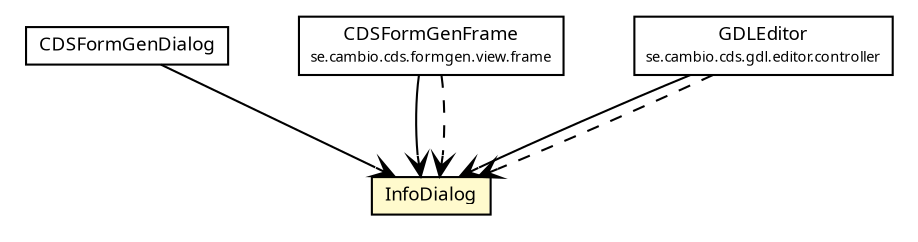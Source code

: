 #!/usr/local/bin/dot
#
# Class diagram 
# Generated by UMLGraph version R5_6 (http://www.umlgraph.org/)
#

digraph G {
	edge [fontname="Trebuchet MS",fontsize=10,labelfontname="Trebuchet MS",labelfontsize=10];
	node [fontname="Trebuchet MS",fontsize=10,shape=plaintext];
	nodesep=0.25;
	ranksep=0.5;
	// se.cambio.cds.formgen.view.dialog.InfoDialog
	c239247 [label=<<table title="se.cambio.cds.formgen.view.dialog.InfoDialog" border="0" cellborder="1" cellspacing="0" cellpadding="2" port="p" bgcolor="lemonChiffon" href="./InfoDialog.html">
		<tr><td><table border="0" cellspacing="0" cellpadding="1">
<tr><td align="center" balign="center"><font face="Trebuchet MS"> InfoDialog </font></td></tr>
		</table></td></tr>
		</table>>, URL="./InfoDialog.html", fontname="Trebuchet MS", fontcolor="black", fontsize=9.0];
	// se.cambio.cds.formgen.view.dialog.CDSFormGenDialog
	c239248 [label=<<table title="se.cambio.cds.formgen.view.dialog.CDSFormGenDialog" border="0" cellborder="1" cellspacing="0" cellpadding="2" port="p" href="./CDSFormGenDialog.html">
		<tr><td><table border="0" cellspacing="0" cellpadding="1">
<tr><td align="center" balign="center"><font face="Trebuchet MS"> CDSFormGenDialog </font></td></tr>
		</table></td></tr>
		</table>>, URL="./CDSFormGenDialog.html", fontname="Trebuchet MS", fontcolor="black", fontsize=9.0];
	// se.cambio.cds.formgen.view.frame.CDSFormGenFrame
	c239250 [label=<<table title="se.cambio.cds.formgen.view.frame.CDSFormGenFrame" border="0" cellborder="1" cellspacing="0" cellpadding="2" port="p" href="../frame/CDSFormGenFrame.html">
		<tr><td><table border="0" cellspacing="0" cellpadding="1">
<tr><td align="center" balign="center"><font face="Trebuchet MS"> CDSFormGenFrame </font></td></tr>
<tr><td align="center" balign="center"><font face="Trebuchet MS" point-size="7.0"> se.cambio.cds.formgen.view.frame </font></td></tr>
		</table></td></tr>
		</table>>, URL="../frame/CDSFormGenFrame.html", fontname="Trebuchet MS", fontcolor="black", fontsize=9.0];
	// se.cambio.cds.gdl.editor.controller.GDLEditor
	c239264 [label=<<table title="se.cambio.cds.gdl.editor.controller.GDLEditor" border="0" cellborder="1" cellspacing="0" cellpadding="2" port="p" href="../../../gdl/editor/controller/GDLEditor.html">
		<tr><td><table border="0" cellspacing="0" cellpadding="1">
<tr><td align="center" balign="center"><font face="Trebuchet MS"> GDLEditor </font></td></tr>
<tr><td align="center" balign="center"><font face="Trebuchet MS" point-size="7.0"> se.cambio.cds.gdl.editor.controller </font></td></tr>
		</table></td></tr>
		</table>>, URL="../../../gdl/editor/controller/GDLEditor.html", fontname="Trebuchet MS", fontcolor="black", fontsize=9.0];
	// se.cambio.cds.formgen.view.dialog.CDSFormGenDialog NAVASSOC se.cambio.cds.formgen.view.dialog.InfoDialog
	c239248:p -> c239247:p [taillabel="", label="", headlabel="", fontname="Trebuchet MS", fontcolor="black", fontsize=10.0, color="black", arrowhead=open];
	// se.cambio.cds.formgen.view.frame.CDSFormGenFrame NAVASSOC se.cambio.cds.formgen.view.dialog.InfoDialog
	c239250:p -> c239247:p [taillabel="", label="", headlabel="", fontname="Trebuchet MS", fontcolor="black", fontsize=10.0, color="black", arrowhead=open];
	// se.cambio.cds.gdl.editor.controller.GDLEditor NAVASSOC se.cambio.cds.formgen.view.dialog.InfoDialog
	c239264:p -> c239247:p [taillabel="", label="", headlabel="", fontname="Trebuchet MS", fontcolor="black", fontsize=10.0, color="black", arrowhead=open];
	// se.cambio.cds.formgen.view.frame.CDSFormGenFrame DEPEND se.cambio.cds.formgen.view.dialog.InfoDialog
	c239250:p -> c239247:p [taillabel="", label="", headlabel="", fontname="Trebuchet MS", fontcolor="black", fontsize=10.0, color="black", arrowhead=open, style=dashed];
	// se.cambio.cds.gdl.editor.controller.GDLEditor DEPEND se.cambio.cds.formgen.view.dialog.InfoDialog
	c239264:p -> c239247:p [taillabel="", label="", headlabel="", fontname="Trebuchet MS", fontcolor="black", fontsize=10.0, color="black", arrowhead=open, style=dashed];
}

